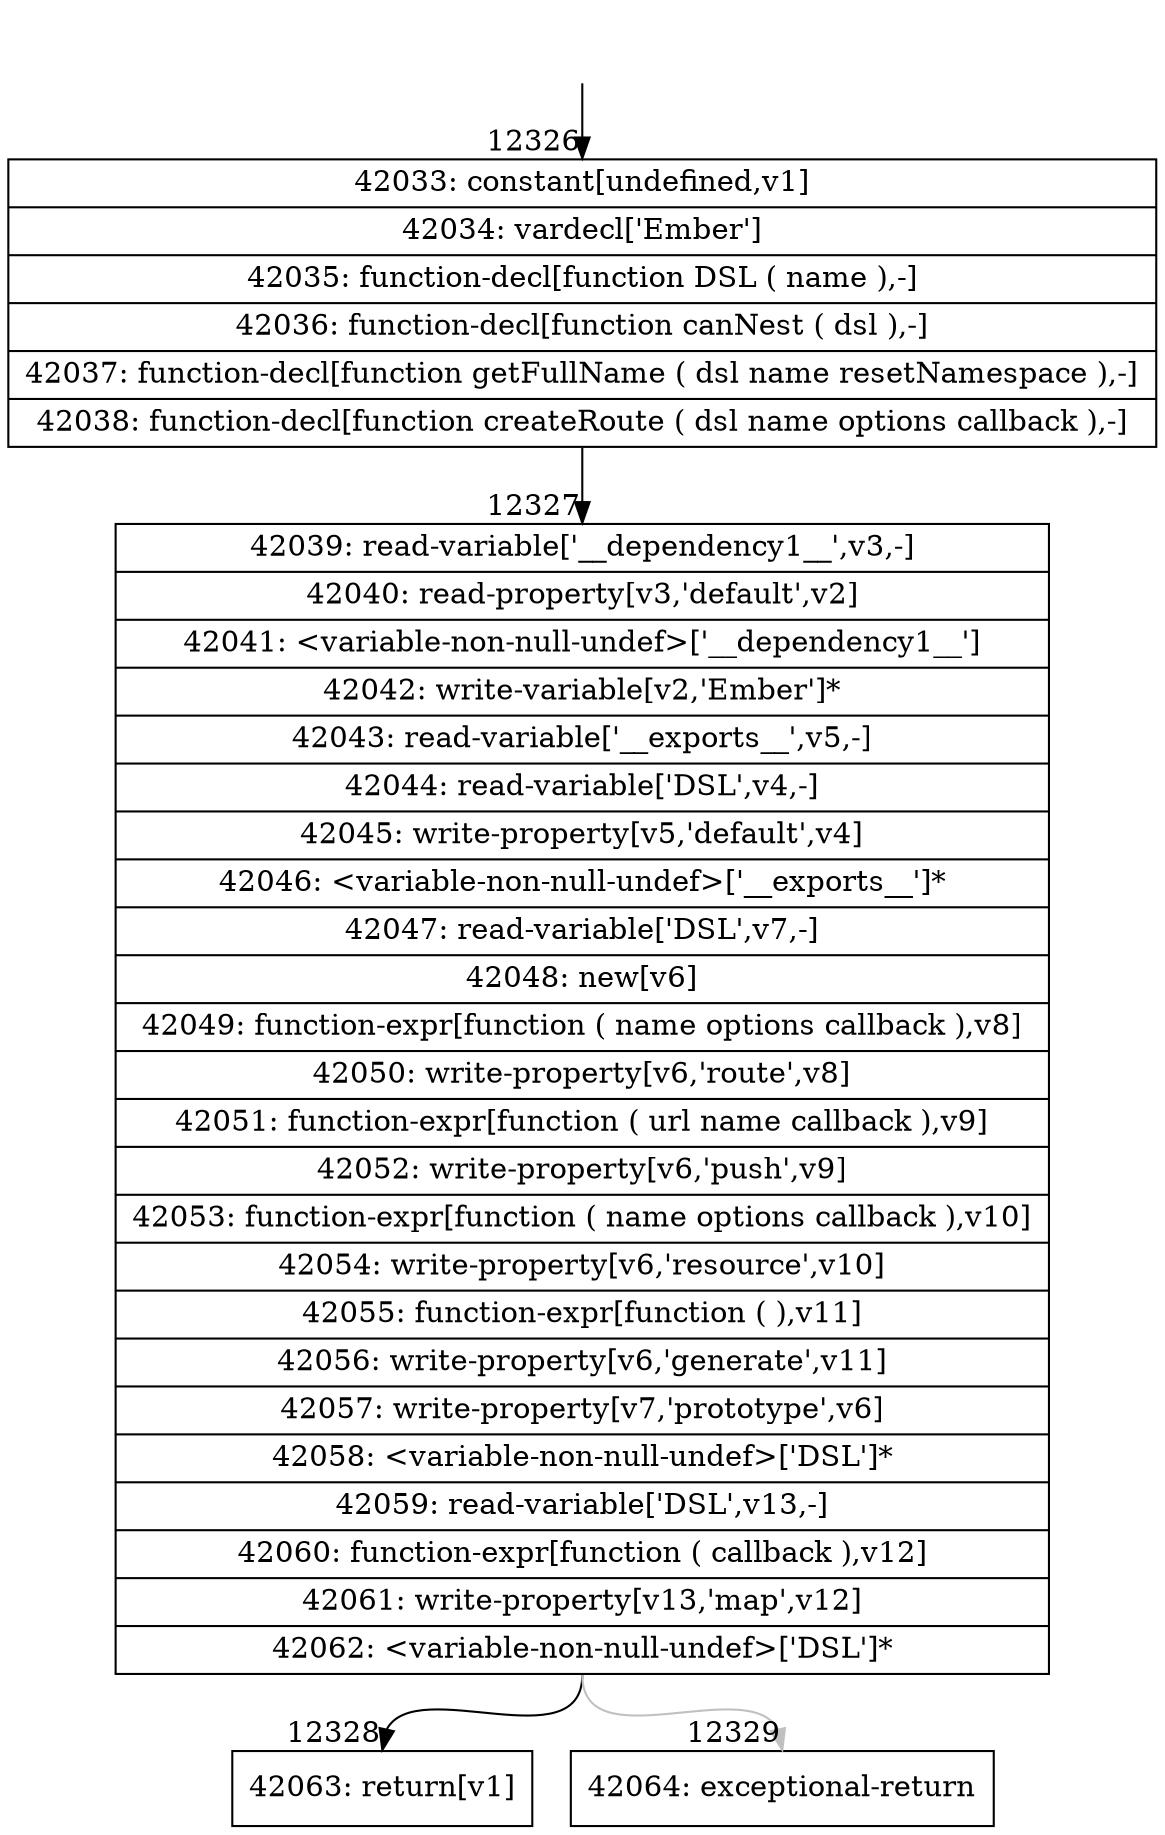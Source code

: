 digraph {
rankdir="TD"
BB_entry1012[shape=none,label=""];
BB_entry1012 -> BB12326 [tailport=s, headport=n, headlabel="    12326"]
BB12326 [shape=record label="{42033: constant[undefined,v1]|42034: vardecl['Ember']|42035: function-decl[function DSL ( name ),-]|42036: function-decl[function canNest ( dsl ),-]|42037: function-decl[function getFullName ( dsl name resetNamespace ),-]|42038: function-decl[function createRoute ( dsl name options callback ),-]}" ] 
BB12326 -> BB12327 [tailport=s, headport=n, headlabel="      12327"]
BB12327 [shape=record label="{42039: read-variable['__dependency1__',v3,-]|42040: read-property[v3,'default',v2]|42041: \<variable-non-null-undef\>['__dependency1__']|42042: write-variable[v2,'Ember']*|42043: read-variable['__exports__',v5,-]|42044: read-variable['DSL',v4,-]|42045: write-property[v5,'default',v4]|42046: \<variable-non-null-undef\>['__exports__']*|42047: read-variable['DSL',v7,-]|42048: new[v6]|42049: function-expr[function ( name options callback ),v8]|42050: write-property[v6,'route',v8]|42051: function-expr[function ( url name callback ),v9]|42052: write-property[v6,'push',v9]|42053: function-expr[function ( name options callback ),v10]|42054: write-property[v6,'resource',v10]|42055: function-expr[function ( ),v11]|42056: write-property[v6,'generate',v11]|42057: write-property[v7,'prototype',v6]|42058: \<variable-non-null-undef\>['DSL']*|42059: read-variable['DSL',v13,-]|42060: function-expr[function ( callback ),v12]|42061: write-property[v13,'map',v12]|42062: \<variable-non-null-undef\>['DSL']*}" ] 
BB12327 -> BB12328 [tailport=s, headport=n, headlabel="      12328"]
BB12327 -> BB12329 [tailport=s, headport=n, color=gray, headlabel="      12329"]
BB12328 [shape=record label="{42063: return[v1]}" ] 
BB12329 [shape=record label="{42064: exceptional-return}" ] 
//#$~ 22568
}

